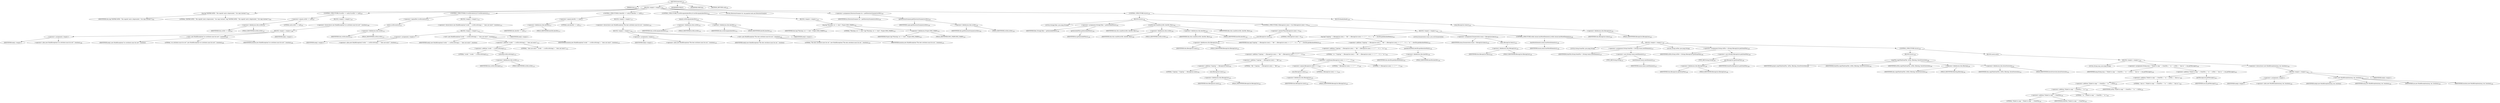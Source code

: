 digraph "execute" {  
"95" [label = <(METHOD,execute)<SUB>104</SUB>> ]
"6" [label = <(PARAM,this)<SUB>104</SUB>> ]
"96" [label = <(BLOCK,&lt;empty&gt;,&lt;empty&gt;)<SUB>104</SUB>> ]
"97" [label = <(log,log(&quot;DEPRECATED - The copydir task is deprecated.  Use copy instead.&quot;))<SUB>105</SUB>> ]
"5" [label = <(IDENTIFIER,this,log(&quot;DEPRECATED - The copydir task is deprecated.  Use copy instead.&quot;))<SUB>105</SUB>> ]
"98" [label = <(LITERAL,&quot;DEPRECATED - The copydir task is deprecated.  Use copy instead.&quot;,log(&quot;DEPRECATED - The copydir task is deprecated.  Use copy instead.&quot;))<SUB>105</SUB>> ]
"99" [label = <(CONTROL_STRUCTURE,if (srcDir == null),if (srcDir == null))<SUB>107</SUB>> ]
"100" [label = <(&lt;operator&gt;.equals,srcDir == null)<SUB>107</SUB>> ]
"101" [label = <(&lt;operator&gt;.fieldAccess,this.srcDir)<SUB>107</SUB>> ]
"102" [label = <(IDENTIFIER,this,srcDir == null)<SUB>107</SUB>> ]
"103" [label = <(FIELD_IDENTIFIER,srcDir,srcDir)<SUB>107</SUB>> ]
"104" [label = <(LITERAL,null,srcDir == null)<SUB>107</SUB>> ]
"105" [label = <(BLOCK,&lt;empty&gt;,&lt;empty&gt;)<SUB>107</SUB>> ]
"106" [label = <(&lt;operator&gt;.throw,throw new BuildException(&quot;src attribute must be set!&quot;, location);)<SUB>108</SUB>> ]
"107" [label = <(BLOCK,&lt;empty&gt;,&lt;empty&gt;)<SUB>108</SUB>> ]
"108" [label = <(&lt;operator&gt;.assignment,&lt;empty&gt;)> ]
"109" [label = <(IDENTIFIER,$obj1,&lt;empty&gt;)> ]
"110" [label = <(&lt;operator&gt;.alloc,new BuildException(&quot;src attribute must be set!&quot;, location))<SUB>108</SUB>> ]
"111" [label = <(&lt;init&gt;,new BuildException(&quot;src attribute must be set!&quot;, location))<SUB>108</SUB>> ]
"112" [label = <(IDENTIFIER,$obj1,new BuildException(&quot;src attribute must be set!&quot;, location))> ]
"113" [label = <(LITERAL,&quot;src attribute must be set!&quot;,new BuildException(&quot;src attribute must be set!&quot;, location))<SUB>108</SUB>> ]
"114" [label = <(IDENTIFIER,location,new BuildException(&quot;src attribute must be set!&quot;, location))<SUB>109</SUB>> ]
"115" [label = <(IDENTIFIER,$obj1,&lt;empty&gt;)> ]
"116" [label = <(CONTROL_STRUCTURE,if (!srcDir.exists()),if (!srcDir.exists()))<SUB>112</SUB>> ]
"117" [label = <(&lt;operator&gt;.logicalNot,!srcDir.exists())<SUB>112</SUB>> ]
"118" [label = <(exists,srcDir.exists())<SUB>112</SUB>> ]
"119" [label = <(&lt;operator&gt;.fieldAccess,this.srcDir)<SUB>112</SUB>> ]
"120" [label = <(IDENTIFIER,this,srcDir.exists())<SUB>112</SUB>> ]
"121" [label = <(FIELD_IDENTIFIER,srcDir,srcDir)<SUB>112</SUB>> ]
"122" [label = <(BLOCK,&lt;empty&gt;,&lt;empty&gt;)<SUB>112</SUB>> ]
"123" [label = <(&lt;operator&gt;.throw,throw new BuildException(&quot;srcdir &quot; + srcDir.toString() + &quot; does not exist!&quot;, location);)<SUB>113</SUB>> ]
"124" [label = <(BLOCK,&lt;empty&gt;,&lt;empty&gt;)<SUB>113</SUB>> ]
"125" [label = <(&lt;operator&gt;.assignment,&lt;empty&gt;)> ]
"126" [label = <(IDENTIFIER,$obj2,&lt;empty&gt;)> ]
"127" [label = <(&lt;operator&gt;.alloc,new BuildException(&quot;srcdir &quot; + srcDir.toString() + &quot; does not exist!&quot;, location))<SUB>113</SUB>> ]
"128" [label = <(&lt;init&gt;,new BuildException(&quot;srcdir &quot; + srcDir.toString() + &quot; does not exist!&quot;, location))<SUB>113</SUB>> ]
"129" [label = <(IDENTIFIER,$obj2,new BuildException(&quot;srcdir &quot; + srcDir.toString() + &quot; does not exist!&quot;, location))> ]
"130" [label = <(&lt;operator&gt;.addition,&quot;srcdir &quot; + srcDir.toString() + &quot; does not exist!&quot;)<SUB>113</SUB>> ]
"131" [label = <(&lt;operator&gt;.addition,&quot;srcdir &quot; + srcDir.toString())<SUB>113</SUB>> ]
"132" [label = <(LITERAL,&quot;srcdir &quot;,&quot;srcdir &quot; + srcDir.toString())<SUB>113</SUB>> ]
"133" [label = <(toString,srcDir.toString())<SUB>113</SUB>> ]
"134" [label = <(&lt;operator&gt;.fieldAccess,this.srcDir)<SUB>113</SUB>> ]
"135" [label = <(IDENTIFIER,this,srcDir.toString())<SUB>113</SUB>> ]
"136" [label = <(FIELD_IDENTIFIER,srcDir,srcDir)<SUB>113</SUB>> ]
"137" [label = <(LITERAL,&quot; does not exist!&quot;,&quot;srcdir &quot; + srcDir.toString() + &quot; does not exist!&quot;)<SUB>114</SUB>> ]
"138" [label = <(IDENTIFIER,location,new BuildException(&quot;srcdir &quot; + srcDir.toString() + &quot; does not exist!&quot;, location))<SUB>114</SUB>> ]
"139" [label = <(IDENTIFIER,$obj2,&lt;empty&gt;)> ]
"140" [label = <(CONTROL_STRUCTURE,if (destDir == null),if (destDir == null))<SUB>117</SUB>> ]
"141" [label = <(&lt;operator&gt;.equals,destDir == null)<SUB>117</SUB>> ]
"142" [label = <(&lt;operator&gt;.fieldAccess,this.destDir)<SUB>117</SUB>> ]
"143" [label = <(IDENTIFIER,this,destDir == null)<SUB>117</SUB>> ]
"144" [label = <(FIELD_IDENTIFIER,destDir,destDir)<SUB>117</SUB>> ]
"145" [label = <(LITERAL,null,destDir == null)<SUB>117</SUB>> ]
"146" [label = <(BLOCK,&lt;empty&gt;,&lt;empty&gt;)<SUB>117</SUB>> ]
"147" [label = <(&lt;operator&gt;.throw,throw new BuildException(&quot;The dest attribute must be set.&quot;, location);)<SUB>118</SUB>> ]
"148" [label = <(BLOCK,&lt;empty&gt;,&lt;empty&gt;)<SUB>118</SUB>> ]
"149" [label = <(&lt;operator&gt;.assignment,&lt;empty&gt;)> ]
"150" [label = <(IDENTIFIER,$obj3,&lt;empty&gt;)> ]
"151" [label = <(&lt;operator&gt;.alloc,new BuildException(&quot;The dest attribute must be set.&quot;, location))<SUB>118</SUB>> ]
"152" [label = <(&lt;init&gt;,new BuildException(&quot;The dest attribute must be set.&quot;, location))<SUB>118</SUB>> ]
"153" [label = <(IDENTIFIER,$obj3,new BuildException(&quot;The dest attribute must be set.&quot;, location))> ]
"154" [label = <(LITERAL,&quot;The dest attribute must be set.&quot;,new BuildException(&quot;The dest attribute must be set.&quot;, location))<SUB>118</SUB>> ]
"155" [label = <(IDENTIFIER,location,new BuildException(&quot;The dest attribute must be set.&quot;, location))<SUB>119</SUB>> ]
"156" [label = <(IDENTIFIER,$obj3,&lt;empty&gt;)> ]
"157" [label = <(CONTROL_STRUCTURE,if (srcDir.equals(destDir)),if (srcDir.equals(destDir)))<SUB>122</SUB>> ]
"158" [label = <(equals,srcDir.equals(destDir))<SUB>122</SUB>> ]
"159" [label = <(&lt;operator&gt;.fieldAccess,this.srcDir)<SUB>122</SUB>> ]
"160" [label = <(IDENTIFIER,this,srcDir.equals(destDir))<SUB>122</SUB>> ]
"161" [label = <(FIELD_IDENTIFIER,srcDir,srcDir)<SUB>122</SUB>> ]
"162" [label = <(&lt;operator&gt;.fieldAccess,this.destDir)<SUB>122</SUB>> ]
"163" [label = <(IDENTIFIER,this,srcDir.equals(destDir))<SUB>122</SUB>> ]
"164" [label = <(FIELD_IDENTIFIER,destDir,destDir)<SUB>122</SUB>> ]
"165" [label = <(BLOCK,&lt;empty&gt;,&lt;empty&gt;)<SUB>122</SUB>> ]
"166" [label = <(log,log(&quot;Warning: src == dest&quot;, Project.MSG_WARN))<SUB>123</SUB>> ]
"7" [label = <(IDENTIFIER,this,log(&quot;Warning: src == dest&quot;, Project.MSG_WARN))<SUB>123</SUB>> ]
"167" [label = <(LITERAL,&quot;Warning: src == dest&quot;,log(&quot;Warning: src == dest&quot;, Project.MSG_WARN))<SUB>123</SUB>> ]
"168" [label = <(&lt;operator&gt;.fieldAccess,Project.MSG_WARN)<SUB>123</SUB>> ]
"169" [label = <(IDENTIFIER,Project,log(&quot;Warning: src == dest&quot;, Project.MSG_WARN))<SUB>123</SUB>> ]
"170" [label = <(FIELD_IDENTIFIER,MSG_WARN,MSG_WARN)<SUB>123</SUB>> ]
"171" [label = <(LOCAL,DirectoryScanner ds: org.apache.tools.ant.DirectoryScanner)> ]
"172" [label = <(&lt;operator&gt;.assignment,DirectoryScanner ds = getDirectoryScanner(srcDir))<SUB>126</SUB>> ]
"173" [label = <(IDENTIFIER,ds,DirectoryScanner ds = getDirectoryScanner(srcDir))<SUB>126</SUB>> ]
"174" [label = <(getDirectoryScanner,getDirectoryScanner(srcDir))<SUB>126</SUB>> ]
"175" [label = <(IDENTIFIER,super,getDirectoryScanner(srcDir))<SUB>126</SUB>> ]
"176" [label = <(&lt;operator&gt;.fieldAccess,this.srcDir)<SUB>126</SUB>> ]
"177" [label = <(IDENTIFIER,this,getDirectoryScanner(srcDir))<SUB>126</SUB>> ]
"178" [label = <(FIELD_IDENTIFIER,srcDir,srcDir)<SUB>126</SUB>> ]
"179" [label = <(CONTROL_STRUCTURE,try,try)<SUB>128</SUB>> ]
"180" [label = <(BLOCK,try,try)<SUB>128</SUB>> ]
"181" [label = <(LOCAL,String[] files: java.lang.String[])> ]
"182" [label = <(&lt;operator&gt;.assignment,String[] files = getIncludedFiles())<SUB>129</SUB>> ]
"183" [label = <(IDENTIFIER,files,String[] files = getIncludedFiles())<SUB>129</SUB>> ]
"184" [label = <(getIncludedFiles,getIncludedFiles())<SUB>129</SUB>> ]
"185" [label = <(IDENTIFIER,ds,getIncludedFiles())<SUB>129</SUB>> ]
"186" [label = <(scanDir,this.scanDir(srcDir, destDir, files))<SUB>130</SUB>> ]
"8" [label = <(IDENTIFIER,this,this.scanDir(srcDir, destDir, files))<SUB>130</SUB>> ]
"187" [label = <(&lt;operator&gt;.fieldAccess,this.srcDir)<SUB>130</SUB>> ]
"188" [label = <(IDENTIFIER,this,this.scanDir(srcDir, destDir, files))<SUB>130</SUB>> ]
"189" [label = <(FIELD_IDENTIFIER,srcDir,srcDir)<SUB>130</SUB>> ]
"190" [label = <(&lt;operator&gt;.fieldAccess,this.destDir)<SUB>130</SUB>> ]
"191" [label = <(IDENTIFIER,this,this.scanDir(srcDir, destDir, files))<SUB>130</SUB>> ]
"192" [label = <(FIELD_IDENTIFIER,destDir,destDir)<SUB>130</SUB>> ]
"193" [label = <(IDENTIFIER,files,this.scanDir(srcDir, destDir, files))<SUB>130</SUB>> ]
"194" [label = <(CONTROL_STRUCTURE,if (filecopyList.size() &gt; 0),if (filecopyList.size() &gt; 0))<SUB>131</SUB>> ]
"195" [label = <(&lt;operator&gt;.greaterThan,filecopyList.size() &gt; 0)<SUB>131</SUB>> ]
"196" [label = <(size,filecopyList.size())<SUB>131</SUB>> ]
"197" [label = <(&lt;operator&gt;.fieldAccess,this.filecopyList)<SUB>131</SUB>> ]
"198" [label = <(IDENTIFIER,this,filecopyList.size())<SUB>131</SUB>> ]
"199" [label = <(FIELD_IDENTIFIER,filecopyList,filecopyList)<SUB>131</SUB>> ]
"200" [label = <(LITERAL,0,filecopyList.size() &gt; 0)<SUB>131</SUB>> ]
"201" [label = <(BLOCK,&lt;empty&gt;,&lt;empty&gt;)<SUB>131</SUB>> ]
"202" [label = <(log,log(&quot;Copying &quot; + filecopyList.size() + &quot; file&quot; + (filecopyList.size() == 1 ? &quot;&quot; : &quot;s&quot;) + &quot; to &quot; + destDir.getAbsolutePath()))<SUB>132</SUB>> ]
"9" [label = <(IDENTIFIER,this,log(&quot;Copying &quot; + filecopyList.size() + &quot; file&quot; + (filecopyList.size() == 1 ? &quot;&quot; : &quot;s&quot;) + &quot; to &quot; + destDir.getAbsolutePath()))<SUB>132</SUB>> ]
"203" [label = <(&lt;operator&gt;.addition,&quot;Copying &quot; + filecopyList.size() + &quot; file&quot; + (filecopyList.size() == 1 ? &quot;&quot; : &quot;s&quot;) + &quot; to &quot; + destDir.getAbsolutePath())<SUB>132</SUB>> ]
"204" [label = <(&lt;operator&gt;.addition,&quot;Copying &quot; + filecopyList.size() + &quot; file&quot; + (filecopyList.size() == 1 ? &quot;&quot; : &quot;s&quot;) + &quot; to &quot;)<SUB>132</SUB>> ]
"205" [label = <(&lt;operator&gt;.addition,&quot;Copying &quot; + filecopyList.size() + &quot; file&quot; + (filecopyList.size() == 1 ? &quot;&quot; : &quot;s&quot;))<SUB>132</SUB>> ]
"206" [label = <(&lt;operator&gt;.addition,&quot;Copying &quot; + filecopyList.size() + &quot; file&quot;)<SUB>132</SUB>> ]
"207" [label = <(&lt;operator&gt;.addition,&quot;Copying &quot; + filecopyList.size())<SUB>132</SUB>> ]
"208" [label = <(LITERAL,&quot;Copying &quot;,&quot;Copying &quot; + filecopyList.size())<SUB>132</SUB>> ]
"209" [label = <(size,filecopyList.size())<SUB>132</SUB>> ]
"210" [label = <(&lt;operator&gt;.fieldAccess,this.filecopyList)<SUB>132</SUB>> ]
"211" [label = <(IDENTIFIER,this,filecopyList.size())<SUB>132</SUB>> ]
"212" [label = <(FIELD_IDENTIFIER,filecopyList,filecopyList)<SUB>132</SUB>> ]
"213" [label = <(LITERAL,&quot; file&quot;,&quot;Copying &quot; + filecopyList.size() + &quot; file&quot;)<SUB>132</SUB>> ]
"214" [label = <(&lt;operator&gt;.conditional,filecopyList.size() == 1 ? &quot;&quot; : &quot;s&quot;)<SUB>133</SUB>> ]
"215" [label = <(&lt;operator&gt;.equals,filecopyList.size() == 1)<SUB>133</SUB>> ]
"216" [label = <(size,filecopyList.size())<SUB>133</SUB>> ]
"217" [label = <(&lt;operator&gt;.fieldAccess,this.filecopyList)<SUB>133</SUB>> ]
"218" [label = <(IDENTIFIER,this,filecopyList.size())<SUB>133</SUB>> ]
"219" [label = <(FIELD_IDENTIFIER,filecopyList,filecopyList)<SUB>133</SUB>> ]
"220" [label = <(LITERAL,1,filecopyList.size() == 1)<SUB>133</SUB>> ]
"221" [label = <(LITERAL,&quot;&quot;,filecopyList.size() == 1 ? &quot;&quot; : &quot;s&quot;)<SUB>133</SUB>> ]
"222" [label = <(LITERAL,&quot;s&quot;,filecopyList.size() == 1 ? &quot;&quot; : &quot;s&quot;)<SUB>133</SUB>> ]
"223" [label = <(LITERAL,&quot; to &quot;,&quot;Copying &quot; + filecopyList.size() + &quot; file&quot; + (filecopyList.size() == 1 ? &quot;&quot; : &quot;s&quot;) + &quot; to &quot;)<SUB>134</SUB>> ]
"224" [label = <(getAbsolutePath,destDir.getAbsolutePath())<SUB>134</SUB>> ]
"225" [label = <(&lt;operator&gt;.fieldAccess,this.destDir)<SUB>134</SUB>> ]
"226" [label = <(IDENTIFIER,this,destDir.getAbsolutePath())<SUB>134</SUB>> ]
"227" [label = <(FIELD_IDENTIFIER,destDir,destDir)<SUB>134</SUB>> ]
"228" [label = <(LOCAL,Enumeration enum: java.util.Enumeration)> ]
"229" [label = <(&lt;operator&gt;.assignment,Enumeration enum = filecopyList.keys())<SUB>135</SUB>> ]
"230" [label = <(IDENTIFIER,enum,Enumeration enum = filecopyList.keys())<SUB>135</SUB>> ]
"231" [label = <(keys,filecopyList.keys())<SUB>135</SUB>> ]
"232" [label = <(&lt;operator&gt;.fieldAccess,this.filecopyList)<SUB>135</SUB>> ]
"233" [label = <(IDENTIFIER,this,filecopyList.keys())<SUB>135</SUB>> ]
"234" [label = <(FIELD_IDENTIFIER,filecopyList,filecopyList)<SUB>135</SUB>> ]
"235" [label = <(CONTROL_STRUCTURE,while (enum.hasMoreElements()),while (enum.hasMoreElements()))<SUB>136</SUB>> ]
"236" [label = <(hasMoreElements,enum.hasMoreElements())<SUB>136</SUB>> ]
"237" [label = <(IDENTIFIER,enum,enum.hasMoreElements())<SUB>136</SUB>> ]
"238" [label = <(BLOCK,&lt;empty&gt;,&lt;empty&gt;)<SUB>136</SUB>> ]
"239" [label = <(LOCAL,String fromFile: java.lang.String)> ]
"240" [label = <(&lt;operator&gt;.assignment,String fromFile = (String) enum.nextElement())<SUB>137</SUB>> ]
"241" [label = <(IDENTIFIER,fromFile,String fromFile = (String) enum.nextElement())<SUB>137</SUB>> ]
"242" [label = <(&lt;operator&gt;.cast,(String) enum.nextElement())<SUB>137</SUB>> ]
"243" [label = <(TYPE_REF,String,String)<SUB>137</SUB>> ]
"244" [label = <(nextElement,enum.nextElement())<SUB>137</SUB>> ]
"245" [label = <(IDENTIFIER,enum,enum.nextElement())<SUB>137</SUB>> ]
"246" [label = <(LOCAL,String toFile: java.lang.String)> ]
"247" [label = <(&lt;operator&gt;.assignment,String toFile = (String) filecopyList.get(fromFile))<SUB>138</SUB>> ]
"248" [label = <(IDENTIFIER,toFile,String toFile = (String) filecopyList.get(fromFile))<SUB>138</SUB>> ]
"249" [label = <(&lt;operator&gt;.cast,(String) filecopyList.get(fromFile))<SUB>138</SUB>> ]
"250" [label = <(TYPE_REF,String,String)<SUB>138</SUB>> ]
"251" [label = <(get,filecopyList.get(fromFile))<SUB>138</SUB>> ]
"252" [label = <(&lt;operator&gt;.fieldAccess,this.filecopyList)<SUB>138</SUB>> ]
"253" [label = <(IDENTIFIER,this,filecopyList.get(fromFile))<SUB>138</SUB>> ]
"254" [label = <(FIELD_IDENTIFIER,filecopyList,filecopyList)<SUB>138</SUB>> ]
"255" [label = <(IDENTIFIER,fromFile,filecopyList.get(fromFile))<SUB>138</SUB>> ]
"256" [label = <(CONTROL_STRUCTURE,try,try)<SUB>139</SUB>> ]
"257" [label = <(BLOCK,try,try)<SUB>139</SUB>> ]
"258" [label = <(copyFile,copyFile(fromFile, toFile, filtering, forceOverwrite))<SUB>140</SUB>> ]
"259" [label = <(IDENTIFIER,project,copyFile(fromFile, toFile, filtering, forceOverwrite))<SUB>140</SUB>> ]
"260" [label = <(IDENTIFIER,fromFile,copyFile(fromFile, toFile, filtering, forceOverwrite))<SUB>140</SUB>> ]
"261" [label = <(IDENTIFIER,toFile,copyFile(fromFile, toFile, filtering, forceOverwrite))<SUB>140</SUB>> ]
"262" [label = <(&lt;operator&gt;.fieldAccess,this.filtering)<SUB>140</SUB>> ]
"263" [label = <(IDENTIFIER,this,copyFile(fromFile, toFile, filtering, forceOverwrite))<SUB>140</SUB>> ]
"264" [label = <(FIELD_IDENTIFIER,filtering,filtering)<SUB>140</SUB>> ]
"265" [label = <(&lt;operator&gt;.fieldAccess,this.forceOverwrite)<SUB>141</SUB>> ]
"266" [label = <(IDENTIFIER,this,copyFile(fromFile, toFile, filtering, forceOverwrite))<SUB>141</SUB>> ]
"267" [label = <(FIELD_IDENTIFIER,forceOverwrite,forceOverwrite)<SUB>141</SUB>> ]
"268" [label = <(BLOCK,catch,catch)> ]
"269" [label = <(BLOCK,&lt;empty&gt;,&lt;empty&gt;)<SUB>142</SUB>> ]
"270" [label = <(LOCAL,String msg: java.lang.String)> ]
"271" [label = <(&lt;operator&gt;.assignment,String msg = &quot;Failed to copy &quot; + fromFile + &quot; to &quot; + toFile + &quot; due to &quot; + ioe.getMessage())<SUB>143</SUB>> ]
"272" [label = <(IDENTIFIER,msg,String msg = &quot;Failed to copy &quot; + fromFile + &quot; to &quot; + toFile + &quot; due to &quot; + ioe.getMessage())<SUB>143</SUB>> ]
"273" [label = <(&lt;operator&gt;.addition,&quot;Failed to copy &quot; + fromFile + &quot; to &quot; + toFile + &quot; due to &quot; + ioe.getMessage())<SUB>143</SUB>> ]
"274" [label = <(&lt;operator&gt;.addition,&quot;Failed to copy &quot; + fromFile + &quot; to &quot; + toFile + &quot; due to &quot;)<SUB>143</SUB>> ]
"275" [label = <(&lt;operator&gt;.addition,&quot;Failed to copy &quot; + fromFile + &quot; to &quot; + toFile)<SUB>143</SUB>> ]
"276" [label = <(&lt;operator&gt;.addition,&quot;Failed to copy &quot; + fromFile + &quot; to &quot;)<SUB>143</SUB>> ]
"277" [label = <(&lt;operator&gt;.addition,&quot;Failed to copy &quot; + fromFile)<SUB>143</SUB>> ]
"278" [label = <(LITERAL,&quot;Failed to copy &quot;,&quot;Failed to copy &quot; + fromFile)<SUB>143</SUB>> ]
"279" [label = <(IDENTIFIER,fromFile,&quot;Failed to copy &quot; + fromFile)<SUB>143</SUB>> ]
"280" [label = <(LITERAL,&quot; to &quot;,&quot;Failed to copy &quot; + fromFile + &quot; to &quot;)<SUB>143</SUB>> ]
"281" [label = <(IDENTIFIER,toFile,&quot;Failed to copy &quot; + fromFile + &quot; to &quot; + toFile)<SUB>144</SUB>> ]
"282" [label = <(LITERAL,&quot; due to &quot;,&quot;Failed to copy &quot; + fromFile + &quot; to &quot; + toFile + &quot; due to &quot;)<SUB>144</SUB>> ]
"283" [label = <(getMessage,ioe.getMessage())<SUB>144</SUB>> ]
"284" [label = <(IDENTIFIER,ioe,ioe.getMessage())<SUB>144</SUB>> ]
"285" [label = <(&lt;operator&gt;.throw,throw new BuildException(msg, ioe, location);)<SUB>145</SUB>> ]
"286" [label = <(BLOCK,&lt;empty&gt;,&lt;empty&gt;)<SUB>145</SUB>> ]
"287" [label = <(&lt;operator&gt;.assignment,&lt;empty&gt;)> ]
"288" [label = <(IDENTIFIER,$obj4,&lt;empty&gt;)> ]
"289" [label = <(&lt;operator&gt;.alloc,new BuildException(msg, ioe, location))<SUB>145</SUB>> ]
"290" [label = <(&lt;init&gt;,new BuildException(msg, ioe, location))<SUB>145</SUB>> ]
"291" [label = <(IDENTIFIER,$obj4,new BuildException(msg, ioe, location))> ]
"292" [label = <(IDENTIFIER,msg,new BuildException(msg, ioe, location))<SUB>145</SUB>> ]
"293" [label = <(IDENTIFIER,ioe,new BuildException(msg, ioe, location))<SUB>145</SUB>> ]
"294" [label = <(IDENTIFIER,location,new BuildException(msg, ioe, location))<SUB>145</SUB>> ]
"295" [label = <(IDENTIFIER,$obj4,&lt;empty&gt;)> ]
"296" [label = <(BLOCK,finally,finally)<SUB>149</SUB>> ]
"297" [label = <(clear,filecopyList.clear())<SUB>150</SUB>> ]
"298" [label = <(&lt;operator&gt;.fieldAccess,this.filecopyList)<SUB>150</SUB>> ]
"299" [label = <(IDENTIFIER,this,filecopyList.clear())<SUB>150</SUB>> ]
"300" [label = <(FIELD_IDENTIFIER,filecopyList,filecopyList)<SUB>150</SUB>> ]
"301" [label = <(MODIFIER,PUBLIC)> ]
"302" [label = <(MODIFIER,VIRTUAL)> ]
"303" [label = <(METHOD_RETURN,void)<SUB>104</SUB>> ]
  "95" -> "6" 
  "95" -> "96" 
  "95" -> "301" 
  "95" -> "302" 
  "95" -> "303" 
  "96" -> "97" 
  "96" -> "99" 
  "96" -> "116" 
  "96" -> "140" 
  "96" -> "157" 
  "96" -> "171" 
  "96" -> "172" 
  "96" -> "179" 
  "97" -> "5" 
  "97" -> "98" 
  "99" -> "100" 
  "99" -> "105" 
  "100" -> "101" 
  "100" -> "104" 
  "101" -> "102" 
  "101" -> "103" 
  "105" -> "106" 
  "106" -> "107" 
  "107" -> "108" 
  "107" -> "111" 
  "107" -> "115" 
  "108" -> "109" 
  "108" -> "110" 
  "111" -> "112" 
  "111" -> "113" 
  "111" -> "114" 
  "116" -> "117" 
  "116" -> "122" 
  "117" -> "118" 
  "118" -> "119" 
  "119" -> "120" 
  "119" -> "121" 
  "122" -> "123" 
  "123" -> "124" 
  "124" -> "125" 
  "124" -> "128" 
  "124" -> "139" 
  "125" -> "126" 
  "125" -> "127" 
  "128" -> "129" 
  "128" -> "130" 
  "128" -> "138" 
  "130" -> "131" 
  "130" -> "137" 
  "131" -> "132" 
  "131" -> "133" 
  "133" -> "134" 
  "134" -> "135" 
  "134" -> "136" 
  "140" -> "141" 
  "140" -> "146" 
  "141" -> "142" 
  "141" -> "145" 
  "142" -> "143" 
  "142" -> "144" 
  "146" -> "147" 
  "147" -> "148" 
  "148" -> "149" 
  "148" -> "152" 
  "148" -> "156" 
  "149" -> "150" 
  "149" -> "151" 
  "152" -> "153" 
  "152" -> "154" 
  "152" -> "155" 
  "157" -> "158" 
  "157" -> "165" 
  "158" -> "159" 
  "158" -> "162" 
  "159" -> "160" 
  "159" -> "161" 
  "162" -> "163" 
  "162" -> "164" 
  "165" -> "166" 
  "166" -> "7" 
  "166" -> "167" 
  "166" -> "168" 
  "168" -> "169" 
  "168" -> "170" 
  "172" -> "173" 
  "172" -> "174" 
  "174" -> "175" 
  "174" -> "176" 
  "176" -> "177" 
  "176" -> "178" 
  "179" -> "180" 
  "179" -> "296" 
  "180" -> "181" 
  "180" -> "182" 
  "180" -> "186" 
  "180" -> "194" 
  "182" -> "183" 
  "182" -> "184" 
  "184" -> "185" 
  "186" -> "8" 
  "186" -> "187" 
  "186" -> "190" 
  "186" -> "193" 
  "187" -> "188" 
  "187" -> "189" 
  "190" -> "191" 
  "190" -> "192" 
  "194" -> "195" 
  "194" -> "201" 
  "195" -> "196" 
  "195" -> "200" 
  "196" -> "197" 
  "197" -> "198" 
  "197" -> "199" 
  "201" -> "202" 
  "201" -> "228" 
  "201" -> "229" 
  "201" -> "235" 
  "202" -> "9" 
  "202" -> "203" 
  "203" -> "204" 
  "203" -> "224" 
  "204" -> "205" 
  "204" -> "223" 
  "205" -> "206" 
  "205" -> "214" 
  "206" -> "207" 
  "206" -> "213" 
  "207" -> "208" 
  "207" -> "209" 
  "209" -> "210" 
  "210" -> "211" 
  "210" -> "212" 
  "214" -> "215" 
  "214" -> "221" 
  "214" -> "222" 
  "215" -> "216" 
  "215" -> "220" 
  "216" -> "217" 
  "217" -> "218" 
  "217" -> "219" 
  "224" -> "225" 
  "225" -> "226" 
  "225" -> "227" 
  "229" -> "230" 
  "229" -> "231" 
  "231" -> "232" 
  "232" -> "233" 
  "232" -> "234" 
  "235" -> "236" 
  "235" -> "238" 
  "236" -> "237" 
  "238" -> "239" 
  "238" -> "240" 
  "238" -> "246" 
  "238" -> "247" 
  "238" -> "256" 
  "240" -> "241" 
  "240" -> "242" 
  "242" -> "243" 
  "242" -> "244" 
  "244" -> "245" 
  "247" -> "248" 
  "247" -> "249" 
  "249" -> "250" 
  "249" -> "251" 
  "251" -> "252" 
  "251" -> "255" 
  "252" -> "253" 
  "252" -> "254" 
  "256" -> "257" 
  "256" -> "268" 
  "257" -> "258" 
  "258" -> "259" 
  "258" -> "260" 
  "258" -> "261" 
  "258" -> "262" 
  "258" -> "265" 
  "262" -> "263" 
  "262" -> "264" 
  "265" -> "266" 
  "265" -> "267" 
  "268" -> "269" 
  "269" -> "270" 
  "269" -> "271" 
  "269" -> "285" 
  "271" -> "272" 
  "271" -> "273" 
  "273" -> "274" 
  "273" -> "283" 
  "274" -> "275" 
  "274" -> "282" 
  "275" -> "276" 
  "275" -> "281" 
  "276" -> "277" 
  "276" -> "280" 
  "277" -> "278" 
  "277" -> "279" 
  "283" -> "284" 
  "285" -> "286" 
  "286" -> "287" 
  "286" -> "290" 
  "286" -> "295" 
  "287" -> "288" 
  "287" -> "289" 
  "290" -> "291" 
  "290" -> "292" 
  "290" -> "293" 
  "290" -> "294" 
  "296" -> "297" 
  "297" -> "298" 
  "298" -> "299" 
  "298" -> "300" 
}
